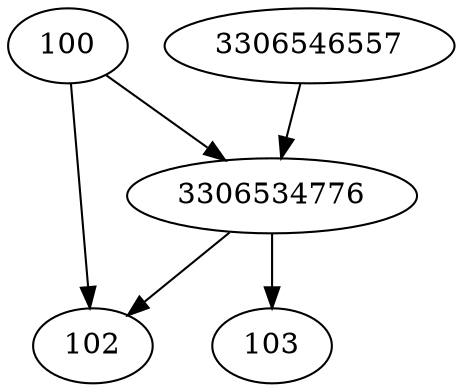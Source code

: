 strict digraph  {
100;
102;
103;
3306534776;
3306546557;
100 -> 102;
100 -> 3306534776;
3306534776 -> 102;
3306534776 -> 103;
3306546557 -> 3306534776;
}
